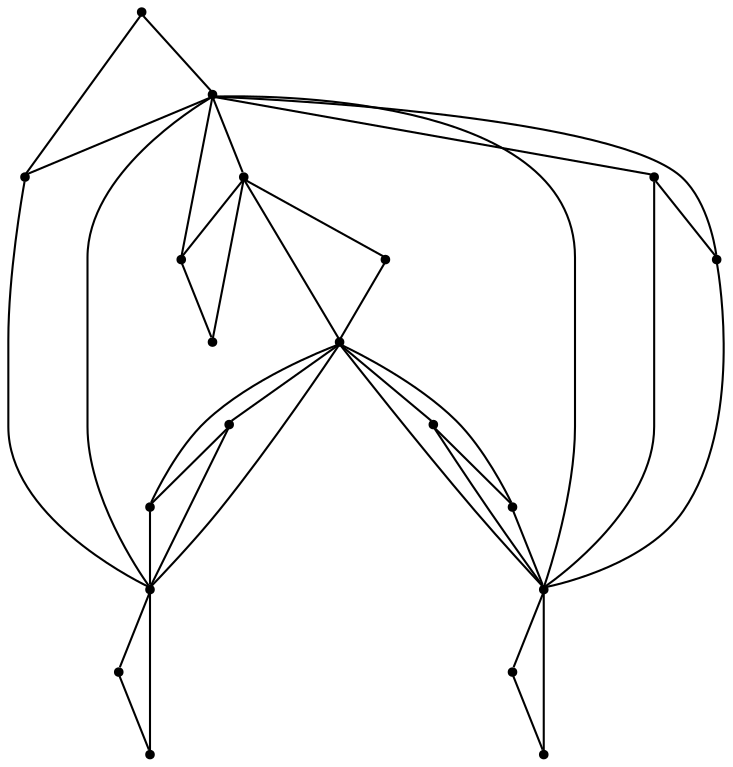 graph {
  node [shape=point,comment="{\"directed\":false,\"doi\":\"10.1007/978-3-642-11805-0_5\",\"figure\":\"3 (2)\"}"]

  v0 [pos="1326.298798157448,996.5289040027967"]
  v1 [pos="1301.5303693727005,966.1428865328703"]
  v2 [pos="1240.7351206225017,781.575737110485"]
  v3 [pos="1061.6019469505131,877.4856414517491"]
  v4 [pos="1242.486478938613,877.2355607188833"]
  v5 [pos="1151.293685345317,695.0442418601298"]
  v6 [pos="1208.085865730463,918.8756563776192"]
  v7 [pos="1228.3509380429289,824.341323269931"]
  v8 [pos="1202.4566860465115,806.33474728671"]
  v9 [pos="1224.9734365951183,702.7971897888186"]
  v10 [pos="1206.960010705992,730.9324170615458"]
  v11 [pos="1223.8475815706474,941.3839399580525"]
  v12 [pos="1067.3562304740728,704.2977377874203"]
  v13 [pos="1136.7828488372093,833.71973236084"]
  v14 [pos="1127.0255764805993,881.7372047146886"]
  v15 [pos="1113.5155706893565,913.2487126853251"]
  v16 [pos="1112.6398915313011,849.1003334461561"]
  v17 [pos="1060.6011798592501,781.575737110485"]
  v18 [pos="1051.5945305402888,834.4699745594373"]
  v19 [pos="1026.8261017555415,806.33474728671"]

  v0 -- v2 [id="-3",pos="1326.298798157448,996.5289040027967 1336.2895764727925,956.8853837169303 1333.5250440730604,920.6931301879885 1321.8704880825308,886.5389201493699 1309.2736369288243,848.8835798506306 1271.4246751652206,811.065674355247 1240.7351206225017,781.575737110485"]
  v1 -- v3 [id="-4",pos="1301.5303693727005,966.1428865328703 1275.4400868970295,988.3675714388762 1244.725591118391,1018.3327383977719 1213.1896888200627,1028.040348372026 1181.5078293911245,1038.4190803943984 1139.830896918718,1040.140643282804 1107.4360489956168,1031.7167641102187 1074.1779289068177,1022.5009202159537 1048.4463357614916,1004.6027210304956 1037.85929011855,970.5696080710673 1025.4208667134128,931.2344274070048 1038.7683090919672,912.3900936889651 1061.6019469505131,877.4856414517491"]
  v2 -- v1 [id="-5",pos="1240.7351206225017,781.575737110485 1300.2877931816633,862.0343156016959 1308.2103258709574,864.485005021529 1301.5303693727005,966.1428865328703"]
  v2 -- v3 [id="-6",pos="1240.7351206225017,781.575737110485 1247.1481995338618,786.6691921997073 1249.7376342773437,791.4667735429246 1252.3688074156294,796.2060959972036 1260.675002483989,811.6950738802825 1269.1229553932367,827.3967348688301 1276.536737770258,843.3232904330168 1287.3197502668513,866.5690959306198 1297.535731399891,889.9652551546966 1293.8747142703035,916.1746318192918 1288.0328660122184,960.6284537298031 1253.3945793684138,1002.1225205577506 1210.7878223507903,1016.1860637040573 1167.2722372365552,1030.2704681119053 1111.622486345158,1028.7364021717422 1076.9633305039515,995.2535685868698 1038.9476060379382,955.4932761174985 1037.4506228779637,930.6882185225055 1061.6019469505131,877.4856414517491"]
  v17 -- v19 [id="-21",pos="1060.6011798592501,781.575737110485 1026.8261017555415,806.33474728671 1026.8261017555415,806.33474728671 1026.8261017555415,806.33474728671"]
  v2 -- v5 [id="-31",pos="1240.7351206225017,781.575737110485 1151.293685345317,695.0442418601298 1151.293685345317,695.0442418601298 1151.293685345317,695.0442418601298"]
  v2 -- v4 [id="-32",pos="1240.7351206225017,781.575737110485 1242.486478938613,877.2355607188833 1242.486478938613,877.2355607188833 1242.486478938613,877.2355607188833"]
  v4 -- v6 [id="-34",pos="1242.486478938613,877.2355607188833 1208.085865730463,918.8756563776192 1208.085865730463,918.8756563776192 1208.085865730463,918.8756563776192"]
  v17 -- v18 [id="-35",pos="1060.6011798592501,781.575737110485 1051.5945305402888,834.4699745594373 1051.5945305402888,834.4699745594373 1051.5945305402888,834.4699745594373"]
  v2 -- v7 [id="-36",pos="1240.7351206225017,781.575737110485 1228.3509380429289,824.341323269931 1228.3509380429289,824.341323269931 1228.3509380429289,824.341323269931"]
  v2 -- v8 [id="-37",pos="1240.7351206225017,781.575737110485 1202.4566860465115,806.33474728671 1202.4566860465115,806.33474728671 1202.4566860465115,806.33474728671"]
  v17 -- v3 [id="-38",pos="1060.6011798592501,781.575737110485 1061.6019469505131,877.4856414517491 1061.6019469505131,877.4856414517491 1061.6019469505131,877.4856414517491"]
  v9 -- v10 [id="-42",pos="1224.9734365951183,702.7971897888186 1206.960010705992,730.9324170615458 1206.960010705992,730.9324170615458 1206.960010705992,730.9324170615458"]
  v17 -- v16 [id="-54",pos="1060.6011798592501,781.575737110485 1112.6398915313011,849.1003334461561 1112.6398915313011,849.1003334461561 1112.6398915313011,849.1003334461561"]
  v6 -- v11 [id="-61",pos="1208.085865730463,918.8756563776192 1223.8475815706474,941.3839399580525 1223.8475815706474,941.3839399580525 1223.8475815706474,941.3839399580525"]
  v8 -- v7 [id="-62",pos="1202.4566860465115,806.33474728671 1228.3509380429289,824.341323269931 1228.3509380429289,824.341323269931 1228.3509380429289,824.341323269931"]
  v5 -- v12 [id="-64",pos="1151.293685345317,695.0442418601298 1067.3562304740728,704.2977377874203 1067.3562304740728,704.2977377874203 1067.3562304740728,704.2977377874203"]
  v5 -- v9 [id="-66",pos="1151.293685345317,695.0442418601298 1224.9734365951183,702.7971897888186 1224.9734365951183,702.7971897888186 1224.9734365951183,702.7971897888186"]
  v14 -- v15 [id="-70",pos="1127.0255764805993,881.7372047146886 1113.5155706893565,913.2487126853251 1113.5155706893565,913.2487126853251 1113.5155706893565,913.2487126853251"]
  v19 -- v3 [id="-2",pos="1026.8261017555415,806.33474728671 1061.6019469505131,877.4856414517491 1061.6019469505131,877.4856414517491 1061.6019469505131,877.4856414517491"]
  v18 -- v3 [id="-19",pos="1051.5945305402888,834.4699745594373 1061.6019469505131,877.4856414517491 1061.6019469505131,877.4856414517491 1061.6019469505131,877.4856414517491"]
  v1 -- v0 [id="-20",pos="1301.5303693727005,966.1428865328703 1326.298798157448,996.5289040027967 1326.298798157448,996.5289040027967 1326.298798157448,996.5289040027967"]
  v4 -- v11 [id="-25",pos="1242.486478938613,877.2355607188833 1223.8475815706474,941.3839399580525 1223.8475815706474,941.3839399580525 1223.8475815706474,941.3839399580525"]
  v17 -- v4 [id="-39",pos="1060.6011798592501,781.575737110485 1242.486478938613,877.2355607188833 1242.486478938613,877.2355607188833 1242.486478938613,877.2355607188833"]
  v7 -- v4 [id="-40",pos="1228.3509380429289,824.341323269931 1242.486478938613,877.2355607188833 1242.486478938613,877.2355607188833 1242.486478938613,877.2355607188833"]
  v9 -- v2 [id="-41",pos="1224.9734365951183,702.7971897888186 1240.7351206225017,781.575737110485 1240.7351206225017,781.575737110485 1240.7351206225017,781.575737110485"]
  v17 -- v13 [id="-45",pos="1060.6011798592501,781.575737110485 1136.7828488372093,833.71973236084 1136.7828488372093,833.71973236084 1136.7828488372093,833.71973236084"]
  v3 -- v15 [id="-50",pos="1061.6019469505131,877.4856414517491 1113.5155706893565,913.2487126853251 1113.5155706893565,913.2487126853251 1113.5155706893565,913.2487126853251"]
  v5 -- v17 [id="-51",pos="1151.293685345317,695.0442418601298 1060.6011798592501,781.575737110485 1060.6011798592501,781.575737110485 1060.6011798592501,781.575737110485"]
  v12 -- v17 [id="-52",pos="1067.3562304740728,704.2977377874203 1060.6011798592501,781.575737110485 1060.6011798592501,781.575737110485 1060.6011798592501,781.575737110485"]
  v8 -- v4 [id="-63",pos="1202.4566860465115,806.33474728671 1242.486478938613,877.2355607188833 1242.486478938613,877.2355607188833 1242.486478938613,877.2355607188833"]
  v5 -- v10 [id="-67",pos="1151.293685345317,695.0442418601298 1206.960010705992,730.9324170615458 1206.960010705992,730.9324170615458 1206.960010705992,730.9324170615458"]
  v13 -- v4 [id="-68",pos="1136.7828488372093,833.71973236084 1242.486478938613,877.2355607188833 1242.486478938613,877.2355607188833 1242.486478938613,877.2355607188833"]
  v13 -- v16 [id="-69",pos="1136.7828488372093,833.71973236084 1112.6398915313011,849.1003334461561 1112.6398915313011,849.1003334461561 1112.6398915313011,849.1003334461561"]
  v19 -- v18 [id="-89",pos="1026.8261017555415,806.33474728671 1051.5945305402888,834.4699745594373 1051.5945305402888,834.4699745594373 1051.5945305402888,834.4699745594373"]
  v3 -- v14 [id="-256",pos="1061.6019469505131,877.4856414517491 1127.0255764805993,881.7372047146886 1127.0255764805993,881.7372047146886 1127.0255764805993,881.7372047146886"]
  v16 -- v4 [id="-344",pos="1112.6398915313011,849.1003334461561 1242.486478938613,877.2355607188833 1242.486478938613,877.2355607188833 1242.486478938613,877.2355607188833"]
}
